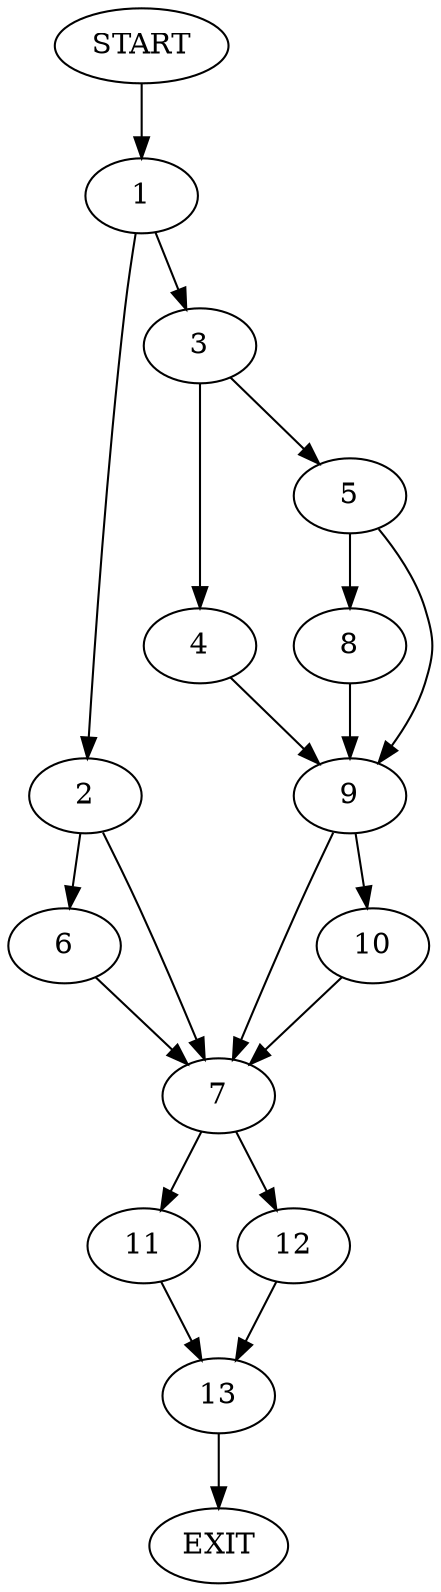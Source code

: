 digraph {
0 [label="START"]
14 [label="EXIT"]
0 -> 1
1 -> 2
1 -> 3
3 -> 4
3 -> 5
2 -> 6
2 -> 7
5 -> 8
5 -> 9
4 -> 9
9 -> 7
9 -> 10
8 -> 9
7 -> 11
7 -> 12
10 -> 7
6 -> 7
11 -> 13
12 -> 13
13 -> 14
}
